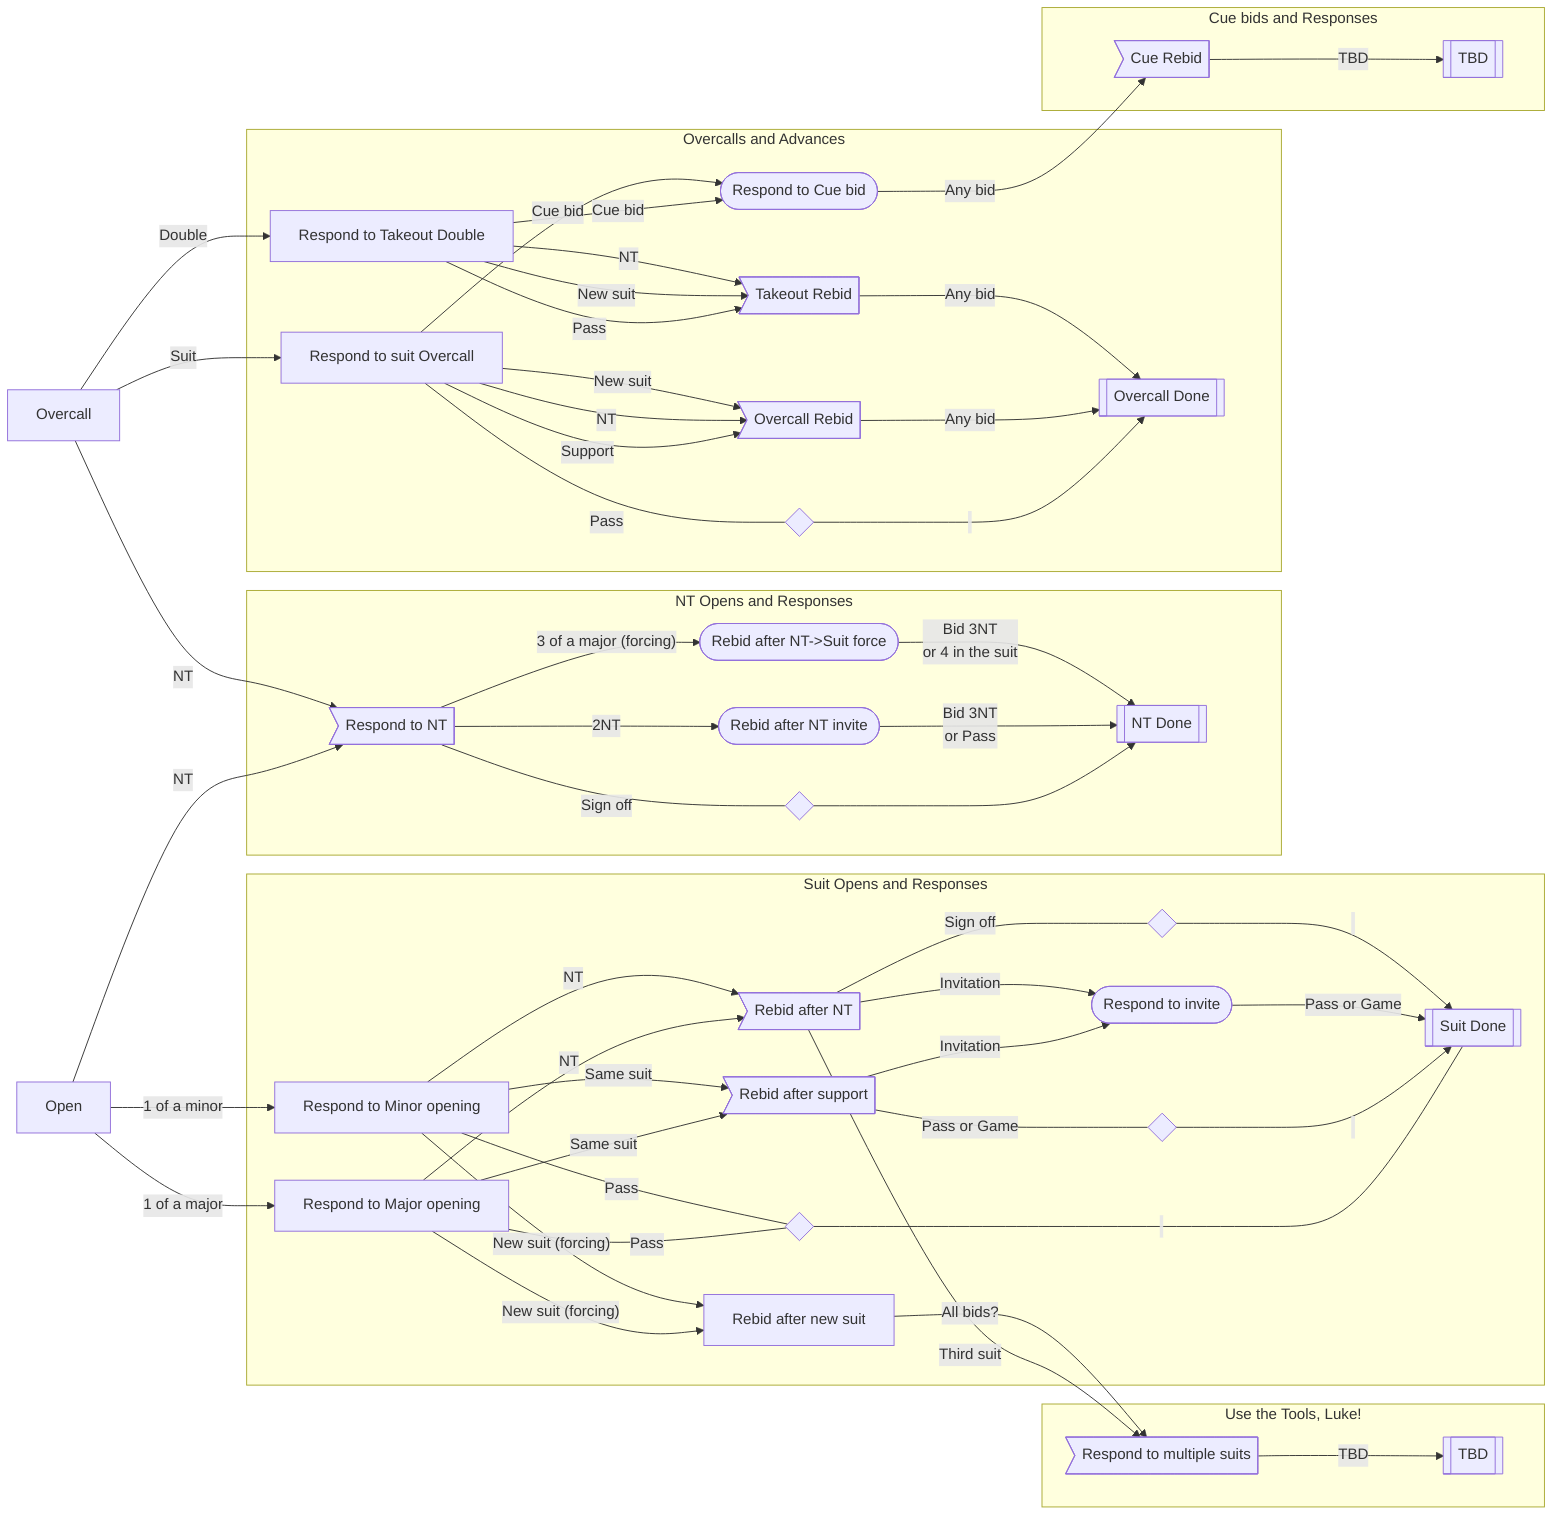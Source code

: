 flowchart LR
  Open[Open]
    Open -->|NT| NTRespond>Respond to NT]
    Open -->|1 of a major| MajorRespond[Respond to Major opening]
    Open -->|1 of a minor| MinorRespond[Respond to Minor opening]

  subgraph NTOpensGraph [NT Opens and Responses]
      NTRespond ---|"Sign off"| Spacer1{" "}
        Spacer1 --> NTDone[[NT Done]]
      NTRespond -->|"2NT"| NTInvitational([Rebid after NT invite])
        NTInvitational -->|Bid 3NT\nor Pass| NTDone
      NTRespond -->|"3 of a major (forcing)"| NTForcing([Rebid after NT->Suit force])
        NTForcing -->|Bid 3NT\nor 4 in the suit| NTDone
  end

  subgraph SuitOpensGraph [Suit Opens and Responses]
      MajorRespond ---|Pass| Spacer4{" "}
        Spacer4 ---|"&nbsp;"| Done[[Suit Done]]

      MajorRespond -->|Same suit| SuitSupported>Rebid after support]
        SuitSupported ---|Pass or Game| Spacer2{" "}
          Spacer2 -->|"&nbsp;"| Done
        SuitSupported -->|"Invitation"| Invitational([Respond to invite])
          Invitational -->|Pass or Game| Done

      MajorRespond -->|"New suit (forcing)"| NewSuit[Rebid after new suit]

      MajorRespond -->|NT| NTResponse>Rebid after NT]
        NTResponse ---|"Sign off"| Spacer3{" "}
          Spacer3 -->|"&nbsp;"| Done
        NTResponse -->|"Invitation"| Invitational

      MinorRespond ---|Pass| Spacer4
      MinorRespond -->|Same suit| SuitSupported
      MinorRespond -->|"New suit (forcing)"| NewSuit
      MinorRespond -->|NT| NTResponse
  end

  subgraph ToolsGraph [Use the Tools, Luke!]
        NTResponse -->|Third suit| ResponderMultiple
        NewSuit -->|All bids?| ResponderMultiple>Respond to multiple suits]
          ResponderMultiple -->|TBD| ToolsTBD[[TBD]]
  end

  Overcall[Overcall]
    Overcall -->|Suit| OvercallAdvance[Respond to suit Overcall]
    Overcall -->|Double| TakeoutAdvance[Respond to Takeout Double]
    Overcall -->|NT| NTRespond

  subgraph OvercallsGraph [Overcalls and Advances]
      OvercallAdvance ---|Pass| SpacerOvercallPass{" "}
        SpacerOvercallPass -->|"&nbsp;"| OvercallDone[[Overcall Done]]
      OvercallAdvance -->|Support| OvercallRebid>Overcall Rebid]
        OvercallRebid -->|Any bid| OvercallDone
      OvercallAdvance -->|NT| OvercallRebid
      OvercallAdvance -->|New suit| OvercallRebid

      TakeoutAdvance -->|Pass| TakeoutRebid>Takeout Rebid]
        TakeoutRebid -->|Any bid| OvercallDone
      TakeoutAdvance -->|New suit| TakeoutRebid
      TakeoutAdvance -->|NT| TakeoutRebid
      TakeoutAdvance -->|Cue bid| Cue
  end

  subgraph CueGraph [Cue bids and Responses]
      OvercallAdvance -->|Cue bid| Cue([Respond to Cue bid])
        Cue -->|Any bid| CueRebid>Cue Rebid]
          CueRebid -->|TBD| CueTBD[[TBD]]
  end